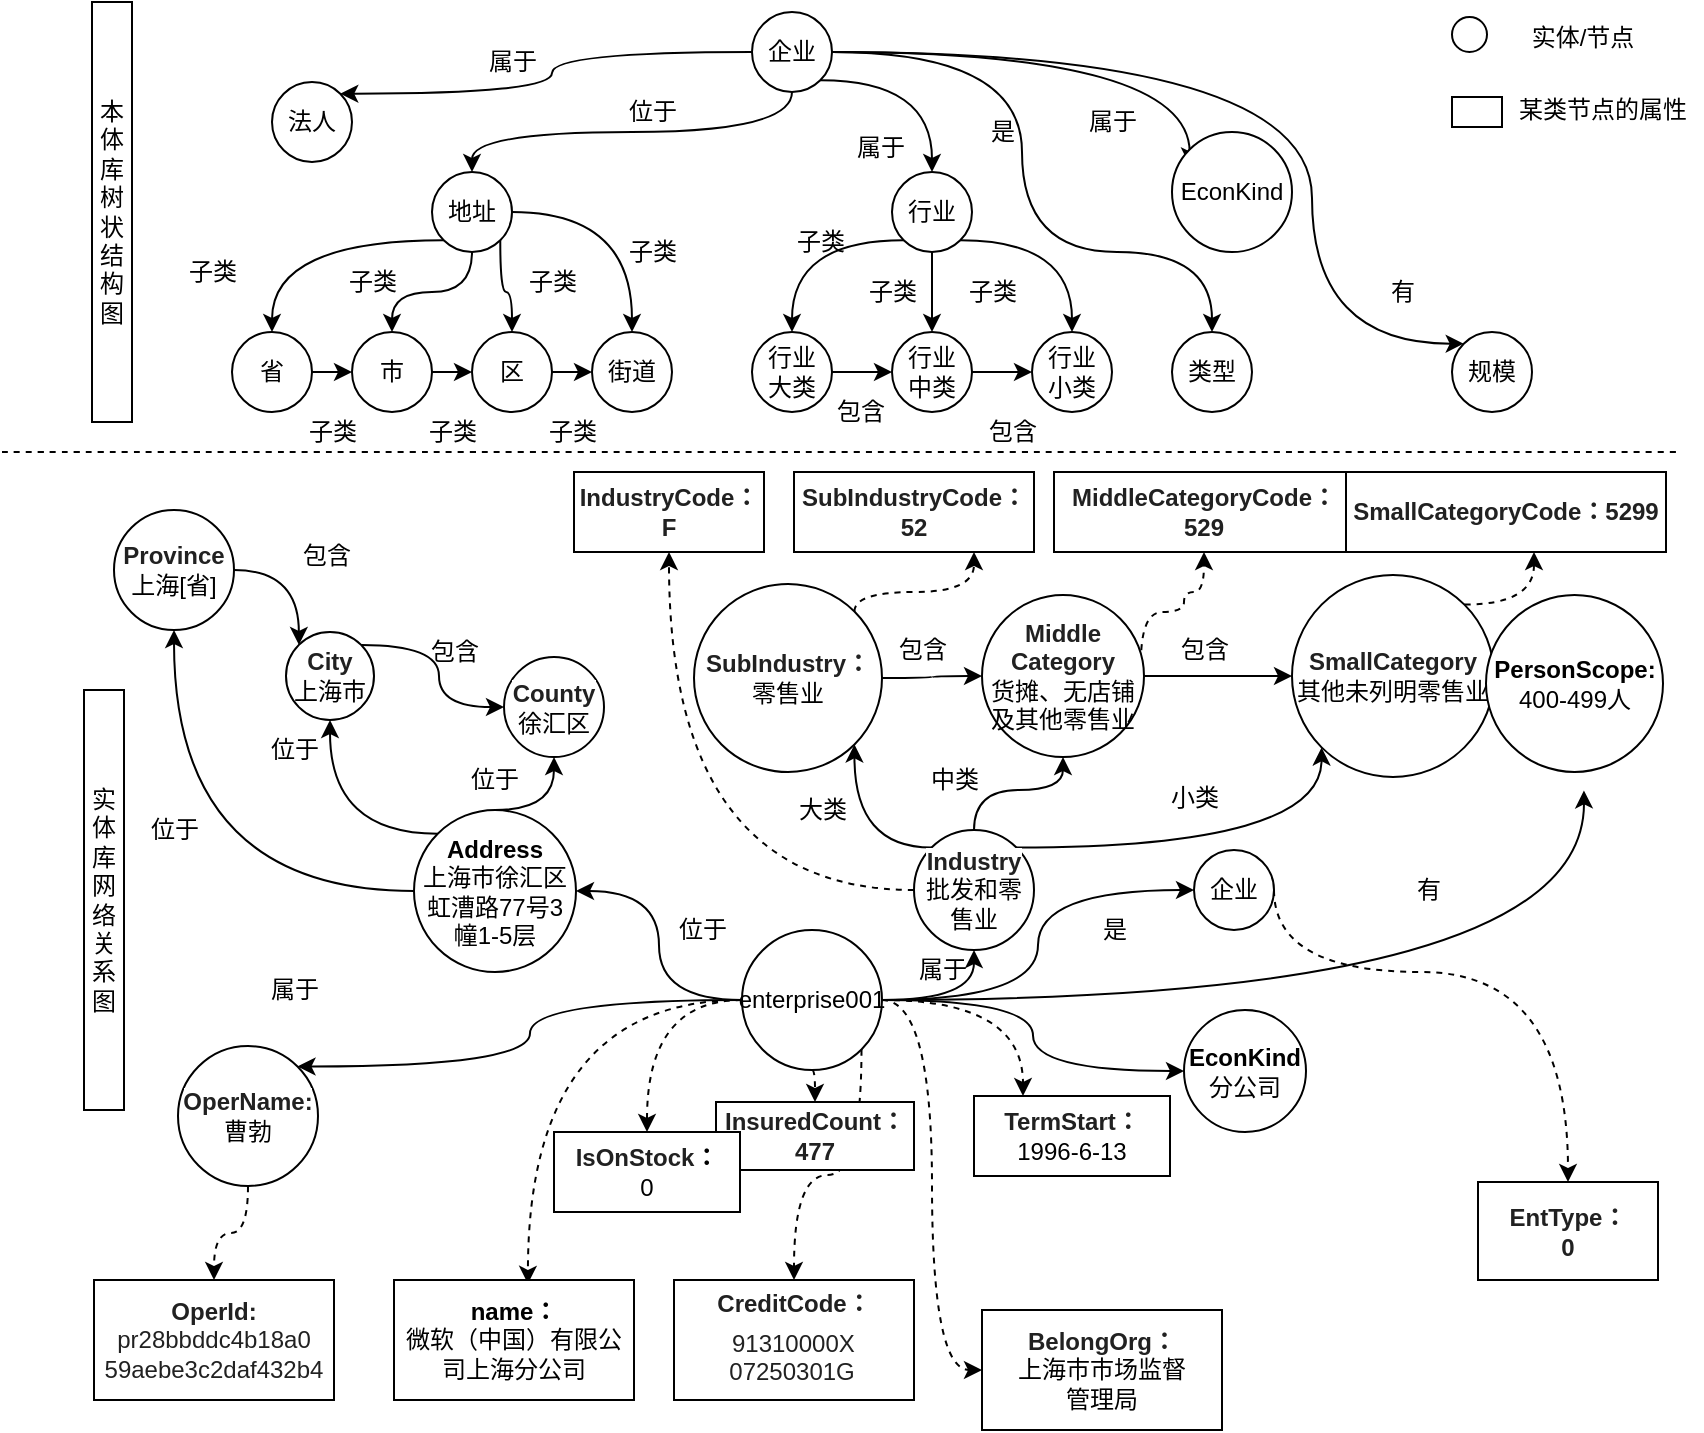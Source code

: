 <mxfile version="16.1.0" type="github">
  <diagram id="fzpYouUcjPRdYHAFQaU7" name="Page-1">
    <mxGraphModel dx="1829" dy="682" grid="1" gridSize="10" guides="1" tooltips="1" connect="1" arrows="1" fold="1" page="1" pageScale="1" pageWidth="827" pageHeight="1169" math="0" shadow="0">
      <root>
        <mxCell id="0" />
        <mxCell id="1" parent="0" />
        <mxCell id="MjRy1rSu0ClUME5qkxlQ-5" value="" style="edgeStyle=orthogonalEdgeStyle;rounded=0;orthogonalLoop=1;jettySize=auto;html=1;curved=1;entryX=0.5;entryY=0;entryDx=0;entryDy=0;exitX=0.5;exitY=1;exitDx=0;exitDy=0;" parent="1" source="MjRy1rSu0ClUME5qkxlQ-1" target="MjRy1rSu0ClUME5qkxlQ-4" edge="1">
          <mxGeometry relative="1" as="geometry" />
        </mxCell>
        <mxCell id="MjRy1rSu0ClUME5qkxlQ-34" style="edgeStyle=orthogonalEdgeStyle;curved=1;rounded=0;orthogonalLoop=1;jettySize=auto;html=1;exitX=1;exitY=1;exitDx=0;exitDy=0;entryX=0.5;entryY=0;entryDx=0;entryDy=0;" parent="1" source="MjRy1rSu0ClUME5qkxlQ-1" target="MjRy1rSu0ClUME5qkxlQ-30" edge="1">
          <mxGeometry relative="1" as="geometry" />
        </mxCell>
        <mxCell id="MjRy1rSu0ClUME5qkxlQ-202" style="edgeStyle=orthogonalEdgeStyle;curved=1;rounded=0;orthogonalLoop=1;jettySize=auto;html=1;exitX=1;exitY=0.5;exitDx=0;exitDy=0;entryX=0;entryY=0;entryDx=0;entryDy=0;" parent="1" source="MjRy1rSu0ClUME5qkxlQ-1" target="MjRy1rSu0ClUME5qkxlQ-200" edge="1">
          <mxGeometry relative="1" as="geometry">
            <Array as="points">
              <mxPoint x="622" y="131" />
              <mxPoint x="622" y="277" />
            </Array>
          </mxGeometry>
        </mxCell>
        <mxCell id="MjRy1rSu0ClUME5qkxlQ-215" style="edgeStyle=orthogonalEdgeStyle;curved=1;rounded=0;orthogonalLoop=1;jettySize=auto;html=1;exitX=0;exitY=0.5;exitDx=0;exitDy=0;entryX=1;entryY=0;entryDx=0;entryDy=0;" parent="1" source="MjRy1rSu0ClUME5qkxlQ-1" target="MjRy1rSu0ClUME5qkxlQ-214" edge="1">
          <mxGeometry relative="1" as="geometry" />
        </mxCell>
        <mxCell id="MjRy1rSu0ClUME5qkxlQ-234" style="edgeStyle=orthogonalEdgeStyle;curved=1;rounded=0;orthogonalLoop=1;jettySize=auto;html=1;exitX=1;exitY=0.5;exitDx=0;exitDy=0;entryX=0.5;entryY=0;entryDx=0;entryDy=0;" parent="1" source="MjRy1rSu0ClUME5qkxlQ-1" target="MjRy1rSu0ClUME5qkxlQ-231" edge="1">
          <mxGeometry relative="1" as="geometry">
            <Array as="points">
              <mxPoint x="477" y="131" />
              <mxPoint x="477" y="231" />
              <mxPoint x="572" y="231" />
            </Array>
          </mxGeometry>
        </mxCell>
        <mxCell id="MjRy1rSu0ClUME5qkxlQ-253" style="edgeStyle=orthogonalEdgeStyle;curved=1;rounded=0;orthogonalLoop=1;jettySize=auto;html=1;exitX=1;exitY=0.5;exitDx=0;exitDy=0;entryX=0.148;entryY=0.278;entryDx=0;entryDy=0;entryPerimeter=0;" parent="1" source="MjRy1rSu0ClUME5qkxlQ-1" target="MjRy1rSu0ClUME5qkxlQ-252" edge="1">
          <mxGeometry relative="1" as="geometry" />
        </mxCell>
        <mxCell id="MjRy1rSu0ClUME5qkxlQ-1" value="企业" style="ellipse;whiteSpace=wrap;html=1;aspect=fixed;" parent="1" vertex="1">
          <mxGeometry x="342" y="111" width="40" height="40" as="geometry" />
        </mxCell>
        <mxCell id="MjRy1rSu0ClUME5qkxlQ-18" style="edgeStyle=orthogonalEdgeStyle;curved=1;rounded=0;orthogonalLoop=1;jettySize=auto;html=1;exitX=0;exitY=1;exitDx=0;exitDy=0;entryX=0.5;entryY=0;entryDx=0;entryDy=0;" parent="1" source="MjRy1rSu0ClUME5qkxlQ-4" target="MjRy1rSu0ClUME5qkxlQ-17" edge="1">
          <mxGeometry relative="1" as="geometry" />
        </mxCell>
        <mxCell id="MjRy1rSu0ClUME5qkxlQ-19" style="edgeStyle=orthogonalEdgeStyle;curved=1;rounded=0;orthogonalLoop=1;jettySize=auto;html=1;exitX=0.5;exitY=1;exitDx=0;exitDy=0;entryX=0.5;entryY=0;entryDx=0;entryDy=0;" parent="1" source="MjRy1rSu0ClUME5qkxlQ-4" target="MjRy1rSu0ClUME5qkxlQ-10" edge="1">
          <mxGeometry relative="1" as="geometry" />
        </mxCell>
        <mxCell id="MjRy1rSu0ClUME5qkxlQ-20" style="edgeStyle=orthogonalEdgeStyle;curved=1;rounded=0;orthogonalLoop=1;jettySize=auto;html=1;exitX=1;exitY=1;exitDx=0;exitDy=0;entryX=0.5;entryY=0;entryDx=0;entryDy=0;" parent="1" source="MjRy1rSu0ClUME5qkxlQ-4" target="MjRy1rSu0ClUME5qkxlQ-7" edge="1">
          <mxGeometry relative="1" as="geometry" />
        </mxCell>
        <mxCell id="MjRy1rSu0ClUME5qkxlQ-21" style="edgeStyle=orthogonalEdgeStyle;curved=1;rounded=0;orthogonalLoop=1;jettySize=auto;html=1;exitX=1;exitY=0.5;exitDx=0;exitDy=0;entryX=0.5;entryY=0;entryDx=0;entryDy=0;" parent="1" source="MjRy1rSu0ClUME5qkxlQ-4" target="MjRy1rSu0ClUME5qkxlQ-15" edge="1">
          <mxGeometry relative="1" as="geometry" />
        </mxCell>
        <mxCell id="MjRy1rSu0ClUME5qkxlQ-4" value="地址" style="ellipse;whiteSpace=wrap;html=1;aspect=fixed;" parent="1" vertex="1">
          <mxGeometry x="182" y="191" width="40" height="40" as="geometry" />
        </mxCell>
        <mxCell id="MjRy1rSu0ClUME5qkxlQ-29" style="edgeStyle=orthogonalEdgeStyle;curved=1;rounded=0;orthogonalLoop=1;jettySize=auto;html=1;exitX=1;exitY=0.5;exitDx=0;exitDy=0;entryX=0;entryY=0.5;entryDx=0;entryDy=0;" parent="1" source="MjRy1rSu0ClUME5qkxlQ-7" target="MjRy1rSu0ClUME5qkxlQ-15" edge="1">
          <mxGeometry relative="1" as="geometry" />
        </mxCell>
        <mxCell id="MjRy1rSu0ClUME5qkxlQ-7" value="区" style="ellipse;whiteSpace=wrap;html=1;aspect=fixed;" parent="1" vertex="1">
          <mxGeometry x="202" y="271" width="40" height="40" as="geometry" />
        </mxCell>
        <mxCell id="MjRy1rSu0ClUME5qkxlQ-28" style="edgeStyle=orthogonalEdgeStyle;curved=1;rounded=0;orthogonalLoop=1;jettySize=auto;html=1;exitX=1;exitY=0.5;exitDx=0;exitDy=0;entryX=0;entryY=0.5;entryDx=0;entryDy=0;" parent="1" source="MjRy1rSu0ClUME5qkxlQ-10" target="MjRy1rSu0ClUME5qkxlQ-7" edge="1">
          <mxGeometry relative="1" as="geometry" />
        </mxCell>
        <mxCell id="MjRy1rSu0ClUME5qkxlQ-10" value="市" style="ellipse;whiteSpace=wrap;html=1;aspect=fixed;" parent="1" vertex="1">
          <mxGeometry x="142" y="271" width="40" height="40" as="geometry" />
        </mxCell>
        <mxCell id="MjRy1rSu0ClUME5qkxlQ-15" value="街道" style="ellipse;whiteSpace=wrap;html=1;aspect=fixed;" parent="1" vertex="1">
          <mxGeometry x="262" y="271" width="40" height="40" as="geometry" />
        </mxCell>
        <mxCell id="MjRy1rSu0ClUME5qkxlQ-27" style="edgeStyle=orthogonalEdgeStyle;curved=1;rounded=0;orthogonalLoop=1;jettySize=auto;html=1;exitX=1;exitY=0.5;exitDx=0;exitDy=0;entryX=0;entryY=0.5;entryDx=0;entryDy=0;" parent="1" source="MjRy1rSu0ClUME5qkxlQ-17" target="MjRy1rSu0ClUME5qkxlQ-10" edge="1">
          <mxGeometry relative="1" as="geometry" />
        </mxCell>
        <mxCell id="MjRy1rSu0ClUME5qkxlQ-17" value="省" style="ellipse;whiteSpace=wrap;html=1;aspect=fixed;" parent="1" vertex="1">
          <mxGeometry x="82" y="271" width="40" height="40" as="geometry" />
        </mxCell>
        <mxCell id="MjRy1rSu0ClUME5qkxlQ-22" value="本体库树状结构图" style="rounded=0;whiteSpace=wrap;html=1;" parent="1" vertex="1">
          <mxGeometry x="12" y="106" width="20" height="210" as="geometry" />
        </mxCell>
        <mxCell id="MjRy1rSu0ClUME5qkxlQ-23" value="实体库网络关系图" style="rounded=0;whiteSpace=wrap;html=1;" parent="1" vertex="1">
          <mxGeometry x="8" y="450" width="20" height="210" as="geometry" />
        </mxCell>
        <mxCell id="MjRy1rSu0ClUME5qkxlQ-24" value="" style="endArrow=none;dashed=1;html=1;rounded=0;curved=1;" parent="1" edge="1">
          <mxGeometry width="50" height="50" relative="1" as="geometry">
            <mxPoint x="-33" y="331" as="sourcePoint" />
            <mxPoint x="807" y="331" as="targetPoint" />
          </mxGeometry>
        </mxCell>
        <mxCell id="MjRy1rSu0ClUME5qkxlQ-26" value="位于" style="text;html=1;resizable=0;autosize=1;align=center;verticalAlign=middle;points=[];fillColor=none;strokeColor=none;rounded=0;" parent="1" vertex="1">
          <mxGeometry x="272" y="151" width="40" height="20" as="geometry" />
        </mxCell>
        <mxCell id="MjRy1rSu0ClUME5qkxlQ-45" style="edgeStyle=orthogonalEdgeStyle;curved=1;rounded=0;orthogonalLoop=1;jettySize=auto;html=1;exitX=0;exitY=1;exitDx=0;exitDy=0;entryX=0.5;entryY=0;entryDx=0;entryDy=0;" parent="1" source="MjRy1rSu0ClUME5qkxlQ-30" target="MjRy1rSu0ClUME5qkxlQ-31" edge="1">
          <mxGeometry relative="1" as="geometry" />
        </mxCell>
        <mxCell id="MjRy1rSu0ClUME5qkxlQ-46" style="edgeStyle=orthogonalEdgeStyle;curved=1;rounded=0;orthogonalLoop=1;jettySize=auto;html=1;exitX=0.5;exitY=1;exitDx=0;exitDy=0;entryX=0.5;entryY=0;entryDx=0;entryDy=0;" parent="1" source="MjRy1rSu0ClUME5qkxlQ-30" target="MjRy1rSu0ClUME5qkxlQ-32" edge="1">
          <mxGeometry relative="1" as="geometry" />
        </mxCell>
        <mxCell id="MjRy1rSu0ClUME5qkxlQ-47" style="edgeStyle=orthogonalEdgeStyle;curved=1;rounded=0;orthogonalLoop=1;jettySize=auto;html=1;exitX=1;exitY=1;exitDx=0;exitDy=0;entryX=0.5;entryY=0;entryDx=0;entryDy=0;" parent="1" source="MjRy1rSu0ClUME5qkxlQ-30" target="MjRy1rSu0ClUME5qkxlQ-33" edge="1">
          <mxGeometry relative="1" as="geometry" />
        </mxCell>
        <mxCell id="MjRy1rSu0ClUME5qkxlQ-30" value="行业" style="ellipse;whiteSpace=wrap;html=1;aspect=fixed;" parent="1" vertex="1">
          <mxGeometry x="412" y="191" width="40" height="40" as="geometry" />
        </mxCell>
        <mxCell id="MjRy1rSu0ClUME5qkxlQ-48" style="edgeStyle=orthogonalEdgeStyle;curved=1;rounded=0;orthogonalLoop=1;jettySize=auto;html=1;exitX=1;exitY=0.5;exitDx=0;exitDy=0;entryX=0;entryY=0.5;entryDx=0;entryDy=0;" parent="1" source="MjRy1rSu0ClUME5qkxlQ-31" target="MjRy1rSu0ClUME5qkxlQ-32" edge="1">
          <mxGeometry relative="1" as="geometry" />
        </mxCell>
        <mxCell id="MjRy1rSu0ClUME5qkxlQ-31" value="行业&lt;br&gt;大类" style="ellipse;whiteSpace=wrap;html=1;aspect=fixed;" parent="1" vertex="1">
          <mxGeometry x="342" y="271" width="40" height="40" as="geometry" />
        </mxCell>
        <mxCell id="MjRy1rSu0ClUME5qkxlQ-49" style="edgeStyle=orthogonalEdgeStyle;curved=1;rounded=0;orthogonalLoop=1;jettySize=auto;html=1;exitX=1;exitY=0.5;exitDx=0;exitDy=0;entryX=0;entryY=0.5;entryDx=0;entryDy=0;" parent="1" source="MjRy1rSu0ClUME5qkxlQ-32" target="MjRy1rSu0ClUME5qkxlQ-33" edge="1">
          <mxGeometry relative="1" as="geometry" />
        </mxCell>
        <mxCell id="MjRy1rSu0ClUME5qkxlQ-32" value="行业&lt;br&gt;中类" style="ellipse;whiteSpace=wrap;html=1;aspect=fixed;" parent="1" vertex="1">
          <mxGeometry x="412" y="271" width="40" height="40" as="geometry" />
        </mxCell>
        <mxCell id="MjRy1rSu0ClUME5qkxlQ-33" value="行业&lt;br&gt;小类" style="ellipse;whiteSpace=wrap;html=1;aspect=fixed;" parent="1" vertex="1">
          <mxGeometry x="482" y="271" width="40" height="40" as="geometry" />
        </mxCell>
        <mxCell id="MjRy1rSu0ClUME5qkxlQ-35" value="属于" style="text;html=1;resizable=0;autosize=1;align=center;verticalAlign=middle;points=[];fillColor=none;strokeColor=none;rounded=0;" parent="1" vertex="1">
          <mxGeometry x="386" y="168.5" width="40" height="20" as="geometry" />
        </mxCell>
        <mxCell id="MjRy1rSu0ClUME5qkxlQ-36" value="子类" style="text;html=1;resizable=0;autosize=1;align=center;verticalAlign=middle;points=[];fillColor=none;strokeColor=none;rounded=0;" parent="1" vertex="1">
          <mxGeometry x="112" y="311" width="40" height="20" as="geometry" />
        </mxCell>
        <mxCell id="MjRy1rSu0ClUME5qkxlQ-37" value="子类" style="text;html=1;resizable=0;autosize=1;align=center;verticalAlign=middle;points=[];fillColor=none;strokeColor=none;rounded=0;" parent="1" vertex="1">
          <mxGeometry x="172" y="311" width="40" height="20" as="geometry" />
        </mxCell>
        <mxCell id="MjRy1rSu0ClUME5qkxlQ-38" value="子类" style="text;html=1;resizable=0;autosize=1;align=center;verticalAlign=middle;points=[];fillColor=none;strokeColor=none;rounded=0;" parent="1" vertex="1">
          <mxGeometry x="232" y="311" width="40" height="20" as="geometry" />
        </mxCell>
        <mxCell id="MjRy1rSu0ClUME5qkxlQ-39" value="子类" style="text;html=1;resizable=0;autosize=1;align=center;verticalAlign=middle;points=[];fillColor=none;strokeColor=none;rounded=0;" parent="1" vertex="1">
          <mxGeometry x="52" y="231" width="40" height="20" as="geometry" />
        </mxCell>
        <mxCell id="MjRy1rSu0ClUME5qkxlQ-42" value="子类" style="text;html=1;resizable=0;autosize=1;align=center;verticalAlign=middle;points=[];fillColor=none;strokeColor=none;rounded=0;" parent="1" vertex="1">
          <mxGeometry x="132" y="236" width="40" height="20" as="geometry" />
        </mxCell>
        <mxCell id="MjRy1rSu0ClUME5qkxlQ-43" value="子类" style="text;html=1;resizable=0;autosize=1;align=center;verticalAlign=middle;points=[];fillColor=none;strokeColor=none;rounded=0;" parent="1" vertex="1">
          <mxGeometry x="222" y="236" width="40" height="20" as="geometry" />
        </mxCell>
        <mxCell id="MjRy1rSu0ClUME5qkxlQ-44" value="子类" style="text;html=1;resizable=0;autosize=1;align=center;verticalAlign=middle;points=[];fillColor=none;strokeColor=none;rounded=0;" parent="1" vertex="1">
          <mxGeometry x="272" y="221" width="40" height="20" as="geometry" />
        </mxCell>
        <mxCell id="MjRy1rSu0ClUME5qkxlQ-50" value="子类" style="text;html=1;resizable=0;autosize=1;align=center;verticalAlign=middle;points=[];fillColor=none;strokeColor=none;rounded=0;" parent="1" vertex="1">
          <mxGeometry x="356" y="216" width="40" height="20" as="geometry" />
        </mxCell>
        <mxCell id="MjRy1rSu0ClUME5qkxlQ-52" value="子类" style="text;html=1;resizable=0;autosize=1;align=center;verticalAlign=middle;points=[];fillColor=none;strokeColor=none;rounded=0;" parent="1" vertex="1">
          <mxGeometry x="392" y="241" width="40" height="20" as="geometry" />
        </mxCell>
        <mxCell id="MjRy1rSu0ClUME5qkxlQ-53" value="子类" style="text;html=1;resizable=0;autosize=1;align=center;verticalAlign=middle;points=[];fillColor=none;strokeColor=none;rounded=0;" parent="1" vertex="1">
          <mxGeometry x="442" y="241" width="40" height="20" as="geometry" />
        </mxCell>
        <mxCell id="MjRy1rSu0ClUME5qkxlQ-54" value="包含" style="text;html=1;resizable=0;autosize=1;align=center;verticalAlign=middle;points=[];fillColor=none;strokeColor=none;rounded=0;" parent="1" vertex="1">
          <mxGeometry x="376" y="301" width="40" height="20" as="geometry" />
        </mxCell>
        <mxCell id="MjRy1rSu0ClUME5qkxlQ-55" value="包含" style="text;html=1;resizable=0;autosize=1;align=center;verticalAlign=middle;points=[];fillColor=none;strokeColor=none;rounded=0;" parent="1" vertex="1">
          <mxGeometry x="452" y="311" width="40" height="20" as="geometry" />
        </mxCell>
        <mxCell id="MjRy1rSu0ClUME5qkxlQ-57" style="edgeStyle=orthogonalEdgeStyle;curved=1;rounded=0;orthogonalLoop=1;jettySize=auto;html=1;exitX=1;exitY=0.5;exitDx=0;exitDy=0;entryX=0.5;entryY=1;entryDx=0;entryDy=0;" parent="1" source="MjRy1rSu0ClUME5qkxlQ-58" target="MjRy1rSu0ClUME5qkxlQ-177" edge="1">
          <mxGeometry relative="1" as="geometry">
            <mxPoint x="453" y="645" as="targetPoint" />
          </mxGeometry>
        </mxCell>
        <mxCell id="MjRy1rSu0ClUME5qkxlQ-160" style="edgeStyle=orthogonalEdgeStyle;curved=1;rounded=0;orthogonalLoop=1;jettySize=auto;html=1;exitX=0;exitY=0.5;exitDx=0;exitDy=0;entryX=1;entryY=0.5;entryDx=0;entryDy=0;" parent="1" source="MjRy1rSu0ClUME5qkxlQ-58" target="MjRy1rSu0ClUME5qkxlQ-141" edge="1">
          <mxGeometry relative="1" as="geometry" />
        </mxCell>
        <mxCell id="MjRy1rSu0ClUME5qkxlQ-238" style="edgeStyle=orthogonalEdgeStyle;curved=1;rounded=0;orthogonalLoop=1;jettySize=auto;html=1;exitX=1;exitY=0.5;exitDx=0;exitDy=0;entryX=0;entryY=0.5;entryDx=0;entryDy=0;" parent="1" source="MjRy1rSu0ClUME5qkxlQ-58" target="MjRy1rSu0ClUME5qkxlQ-237" edge="1">
          <mxGeometry relative="1" as="geometry" />
        </mxCell>
        <mxCell id="MjRy1rSu0ClUME5qkxlQ-240" style="edgeStyle=orthogonalEdgeStyle;curved=1;rounded=0;orthogonalLoop=1;jettySize=auto;html=1;exitX=1;exitY=0.5;exitDx=0;exitDy=0;entryX=0.395;entryY=1.104;entryDx=0;entryDy=0;entryPerimeter=0;" parent="1" source="MjRy1rSu0ClUME5qkxlQ-58" edge="1">
          <mxGeometry relative="1" as="geometry">
            <mxPoint x="757.957" y="500.204" as="targetPoint" />
          </mxGeometry>
        </mxCell>
        <mxCell id="MjRy1rSu0ClUME5qkxlQ-256" style="edgeStyle=orthogonalEdgeStyle;curved=1;rounded=0;orthogonalLoop=1;jettySize=auto;html=1;exitX=1;exitY=0.5;exitDx=0;exitDy=0;entryX=0;entryY=0.5;entryDx=0;entryDy=0;" parent="1" source="MjRy1rSu0ClUME5qkxlQ-58" target="MjRy1rSu0ClUME5qkxlQ-255" edge="1">
          <mxGeometry relative="1" as="geometry" />
        </mxCell>
        <mxCell id="MjRy1rSu0ClUME5qkxlQ-277" style="edgeStyle=orthogonalEdgeStyle;curved=1;rounded=0;orthogonalLoop=1;jettySize=auto;html=1;exitX=0;exitY=0.5;exitDx=0;exitDy=0;entryX=1;entryY=0;entryDx=0;entryDy=0;" parent="1" source="MjRy1rSu0ClUME5qkxlQ-58" target="MjRy1rSu0ClUME5qkxlQ-217" edge="1">
          <mxGeometry relative="1" as="geometry" />
        </mxCell>
        <mxCell id="MjRy1rSu0ClUME5qkxlQ-280" style="edgeStyle=orthogonalEdgeStyle;curved=1;rounded=0;orthogonalLoop=1;jettySize=auto;html=1;exitX=0;exitY=0.5;exitDx=0;exitDy=0;entryX=0.5;entryY=0;entryDx=0;entryDy=0;dashed=1;" parent="1" source="MjRy1rSu0ClUME5qkxlQ-58" target="MjRy1rSu0ClUME5qkxlQ-223" edge="1">
          <mxGeometry relative="1" as="geometry" />
        </mxCell>
        <mxCell id="MjRy1rSu0ClUME5qkxlQ-281" style="edgeStyle=orthogonalEdgeStyle;curved=1;rounded=0;orthogonalLoop=1;jettySize=auto;html=1;exitX=0.5;exitY=1;exitDx=0;exitDy=0;entryX=0.5;entryY=0;entryDx=0;entryDy=0;dashed=1;" parent="1" source="MjRy1rSu0ClUME5qkxlQ-58" target="MjRy1rSu0ClUME5qkxlQ-208" edge="1">
          <mxGeometry relative="1" as="geometry" />
        </mxCell>
        <mxCell id="MjRy1rSu0ClUME5qkxlQ-282" style="edgeStyle=orthogonalEdgeStyle;curved=1;rounded=0;orthogonalLoop=1;jettySize=auto;html=1;exitX=1;exitY=0.5;exitDx=0;exitDy=0;entryX=0.25;entryY=0;entryDx=0;entryDy=0;dashed=1;" parent="1" source="MjRy1rSu0ClUME5qkxlQ-58" target="MjRy1rSu0ClUME5qkxlQ-209" edge="1">
          <mxGeometry relative="1" as="geometry" />
        </mxCell>
        <mxCell id="MjRy1rSu0ClUME5qkxlQ-283" style="edgeStyle=orthogonalEdgeStyle;curved=1;rounded=0;orthogonalLoop=1;jettySize=auto;html=1;exitX=0;exitY=0.5;exitDx=0;exitDy=0;entryX=0.558;entryY=0.032;entryDx=0;entryDy=0;dashed=1;entryPerimeter=0;" parent="1" source="MjRy1rSu0ClUME5qkxlQ-58" target="MjRy1rSu0ClUME5qkxlQ-194" edge="1">
          <mxGeometry relative="1" as="geometry" />
        </mxCell>
        <mxCell id="MjRy1rSu0ClUME5qkxlQ-286" style="edgeStyle=orthogonalEdgeStyle;curved=1;rounded=0;orthogonalLoop=1;jettySize=auto;html=1;exitX=1;exitY=1;exitDx=0;exitDy=0;entryX=0.5;entryY=0;entryDx=0;entryDy=0;dashed=1;" parent="1" source="MjRy1rSu0ClUME5qkxlQ-58" target="MjRy1rSu0ClUME5qkxlQ-198" edge="1">
          <mxGeometry relative="1" as="geometry" />
        </mxCell>
        <mxCell id="MjRy1rSu0ClUME5qkxlQ-287" style="edgeStyle=orthogonalEdgeStyle;curved=1;rounded=0;orthogonalLoop=1;jettySize=auto;html=1;exitX=1;exitY=0.5;exitDx=0;exitDy=0;entryX=0;entryY=0.5;entryDx=0;entryDy=0;dashed=1;" parent="1" source="MjRy1rSu0ClUME5qkxlQ-58" target="MjRy1rSu0ClUME5qkxlQ-213" edge="1">
          <mxGeometry relative="1" as="geometry" />
        </mxCell>
        <mxCell id="MjRy1rSu0ClUME5qkxlQ-58" value="enterprise001" style="ellipse;whiteSpace=wrap;html=1;aspect=fixed;" parent="1" vertex="1">
          <mxGeometry x="337" y="570" width="70" height="70" as="geometry" />
        </mxCell>
        <mxCell id="MjRy1rSu0ClUME5qkxlQ-71" value="位于" style="text;html=1;resizable=0;autosize=1;align=center;verticalAlign=middle;points=[];fillColor=none;strokeColor=none;rounded=0;" parent="1" vertex="1">
          <mxGeometry x="297" y="560" width="40" height="20" as="geometry" />
        </mxCell>
        <mxCell id="MjRy1rSu0ClUME5qkxlQ-81" value="属于" style="text;html=1;resizable=0;autosize=1;align=center;verticalAlign=middle;points=[];fillColor=none;strokeColor=none;rounded=0;" parent="1" vertex="1">
          <mxGeometry x="417" y="580" width="40" height="20" as="geometry" />
        </mxCell>
        <mxCell id="MjRy1rSu0ClUME5qkxlQ-129" value="&lt;span style=&quot;color: rgba(0 , 0 , 0 , 0.87) ; font-family: , &amp;#34;blinkmacsystemfont&amp;#34; , &amp;#34;segoe ui&amp;#34; , &amp;#34;helvetica&amp;#34; , &amp;#34;arial&amp;#34; , sans-serif , &amp;#34;apple color emoji&amp;#34; , &amp;#34;segoe ui emoji&amp;#34; , &amp;#34;segoe ui symbol&amp;#34; ; font-weight: 700 ; text-align: right ; background-color: rgb(255 , 255 , 255)&quot;&gt;County&lt;/span&gt;&lt;br&gt;徐汇区" style="ellipse;whiteSpace=wrap;html=1;aspect=fixed;" parent="1" vertex="1">
          <mxGeometry x="218" y="433.5" width="50" height="50" as="geometry" />
        </mxCell>
        <mxCell id="MjRy1rSu0ClUME5qkxlQ-274" style="edgeStyle=orthogonalEdgeStyle;curved=1;rounded=0;orthogonalLoop=1;jettySize=auto;html=1;exitX=1;exitY=0;exitDx=0;exitDy=0;entryX=0;entryY=0.5;entryDx=0;entryDy=0;" parent="1" source="MjRy1rSu0ClUME5qkxlQ-131" target="MjRy1rSu0ClUME5qkxlQ-129" edge="1">
          <mxGeometry relative="1" as="geometry" />
        </mxCell>
        <mxCell id="MjRy1rSu0ClUME5qkxlQ-131" value="&lt;span style=&quot;color: rgba(0 , 0 , 0 , 0.87) ; font-family: , &amp;#34;blinkmacsystemfont&amp;#34; , &amp;#34;segoe ui&amp;#34; , &amp;#34;helvetica&amp;#34; , &amp;#34;arial&amp;#34; , sans-serif , &amp;#34;apple color emoji&amp;#34; , &amp;#34;segoe ui emoji&amp;#34; , &amp;#34;segoe ui symbol&amp;#34; ; font-weight: 700 ; text-align: right ; background-color: rgb(255 , 255 , 255)&quot;&gt;City&lt;/span&gt;&lt;br&gt;上海市" style="ellipse;whiteSpace=wrap;html=1;aspect=fixed;" parent="1" vertex="1">
          <mxGeometry x="109" y="421" width="44" height="44" as="geometry" />
        </mxCell>
        <mxCell id="yxaskrTyuVCDoO29q2E1-2" style="edgeStyle=orthogonalEdgeStyle;rounded=0;orthogonalLoop=1;jettySize=auto;html=1;exitX=1;exitY=0.5;exitDx=0;exitDy=0;entryX=0;entryY=0;entryDx=0;entryDy=0;curved=1;" edge="1" parent="1" source="MjRy1rSu0ClUME5qkxlQ-134" target="MjRy1rSu0ClUME5qkxlQ-131">
          <mxGeometry relative="1" as="geometry" />
        </mxCell>
        <mxCell id="MjRy1rSu0ClUME5qkxlQ-134" value="&lt;span style=&quot;color: rgba(0 , 0 , 0 , 0.87) ; font-family: , &amp;#34;blinkmacsystemfont&amp;#34; , &amp;#34;segoe ui&amp;#34; , &amp;#34;helvetica&amp;#34; , &amp;#34;arial&amp;#34; , sans-serif , &amp;#34;apple color emoji&amp;#34; , &amp;#34;segoe ui emoji&amp;#34; , &amp;#34;segoe ui symbol&amp;#34; ; font-weight: 700 ; text-align: right ; background-color: rgb(255 , 255 , 255)&quot;&gt;Province&lt;/span&gt;&lt;br&gt;上海[省]" style="ellipse;whiteSpace=wrap;html=1;aspect=fixed;" parent="1" vertex="1">
          <mxGeometry x="23" y="360" width="60" height="60" as="geometry" />
        </mxCell>
        <mxCell id="MjRy1rSu0ClUME5qkxlQ-135" value="位于" style="text;html=1;resizable=0;autosize=1;align=center;verticalAlign=middle;points=[];fillColor=none;strokeColor=none;rounded=0;" parent="1" vertex="1">
          <mxGeometry x="33" y="510" width="40" height="20" as="geometry" />
        </mxCell>
        <mxCell id="MjRy1rSu0ClUME5qkxlQ-136" value="位于" style="text;html=1;resizable=0;autosize=1;align=center;verticalAlign=middle;points=[];fillColor=none;strokeColor=none;rounded=0;" parent="1" vertex="1">
          <mxGeometry x="193" y="485" width="40" height="20" as="geometry" />
        </mxCell>
        <mxCell id="MjRy1rSu0ClUME5qkxlQ-161" style="edgeStyle=orthogonalEdgeStyle;curved=1;rounded=0;orthogonalLoop=1;jettySize=auto;html=1;exitX=0;exitY=0.5;exitDx=0;exitDy=0;entryX=0.5;entryY=1;entryDx=0;entryDy=0;" parent="1" source="MjRy1rSu0ClUME5qkxlQ-141" target="MjRy1rSu0ClUME5qkxlQ-134" edge="1">
          <mxGeometry relative="1" as="geometry" />
        </mxCell>
        <mxCell id="MjRy1rSu0ClUME5qkxlQ-162" style="edgeStyle=orthogonalEdgeStyle;curved=1;rounded=0;orthogonalLoop=1;jettySize=auto;html=1;exitX=0;exitY=0;exitDx=0;exitDy=0;entryX=0.5;entryY=1;entryDx=0;entryDy=0;" parent="1" source="MjRy1rSu0ClUME5qkxlQ-141" target="MjRy1rSu0ClUME5qkxlQ-131" edge="1">
          <mxGeometry relative="1" as="geometry" />
        </mxCell>
        <mxCell id="MjRy1rSu0ClUME5qkxlQ-163" style="edgeStyle=orthogonalEdgeStyle;curved=1;rounded=0;orthogonalLoop=1;jettySize=auto;html=1;exitX=0.5;exitY=0;exitDx=0;exitDy=0;entryX=0.5;entryY=1;entryDx=0;entryDy=0;" parent="1" source="MjRy1rSu0ClUME5qkxlQ-141" target="MjRy1rSu0ClUME5qkxlQ-129" edge="1">
          <mxGeometry relative="1" as="geometry" />
        </mxCell>
        <mxCell id="MjRy1rSu0ClUME5qkxlQ-141" value="&lt;b&gt;Address&lt;/b&gt;&lt;br&gt;上海市徐汇区虹漕路77号3幢1-5层" style="ellipse;whiteSpace=wrap;html=1;aspect=fixed;" parent="1" vertex="1">
          <mxGeometry x="173" y="510" width="81" height="81" as="geometry" />
        </mxCell>
        <mxCell id="MjRy1rSu0ClUME5qkxlQ-143" value="包含" style="text;html=1;resizable=0;autosize=1;align=center;verticalAlign=middle;points=[];fillColor=none;strokeColor=none;rounded=0;" parent="1" vertex="1">
          <mxGeometry x="173" y="421" width="40" height="20" as="geometry" />
        </mxCell>
        <mxCell id="MjRy1rSu0ClUME5qkxlQ-170" style="edgeStyle=orthogonalEdgeStyle;curved=1;rounded=0;orthogonalLoop=1;jettySize=auto;html=1;exitX=1;exitY=0.5;exitDx=0;exitDy=0;entryX=0;entryY=0.5;entryDx=0;entryDy=0;" parent="1" source="MjRy1rSu0ClUME5qkxlQ-167" target="MjRy1rSu0ClUME5qkxlQ-168" edge="1">
          <mxGeometry relative="1" as="geometry" />
        </mxCell>
        <mxCell id="MjRy1rSu0ClUME5qkxlQ-267" style="edgeStyle=orthogonalEdgeStyle;curved=1;rounded=0;orthogonalLoop=1;jettySize=auto;html=1;exitX=1;exitY=0;exitDx=0;exitDy=0;entryX=0.75;entryY=1;entryDx=0;entryDy=0;dashed=1;" parent="1" source="MjRy1rSu0ClUME5qkxlQ-167" target="MjRy1rSu0ClUME5qkxlQ-246" edge="1">
          <mxGeometry relative="1" as="geometry">
            <Array as="points">
              <mxPoint x="393" y="401" />
              <mxPoint x="453" y="401" />
            </Array>
          </mxGeometry>
        </mxCell>
        <mxCell id="MjRy1rSu0ClUME5qkxlQ-167" value="&lt;span style=&quot;color: rgba(0 , 0 , 0 , 0.87) ; font-family: , &amp;#34;blinkmacsystemfont&amp;#34; , &amp;#34;segoe ui&amp;#34; , &amp;#34;helvetica&amp;#34; , &amp;#34;arial&amp;#34; , sans-serif , &amp;#34;apple color emoji&amp;#34; , &amp;#34;segoe ui emoji&amp;#34; , &amp;#34;segoe ui symbol&amp;#34; ; font-weight: 700 ; text-align: right ; background-color: rgb(255 , 255 , 255)&quot;&gt;SubIndustry：&lt;br&gt;&lt;/span&gt;零售业" style="ellipse;whiteSpace=wrap;html=1;aspect=fixed;" parent="1" vertex="1">
          <mxGeometry x="313" y="397" width="94" height="94" as="geometry" />
        </mxCell>
        <mxCell id="MjRy1rSu0ClUME5qkxlQ-171" style="edgeStyle=orthogonalEdgeStyle;curved=1;rounded=0;orthogonalLoop=1;jettySize=auto;html=1;exitX=1;exitY=0.5;exitDx=0;exitDy=0;entryX=0;entryY=0.5;entryDx=0;entryDy=0;" parent="1" source="MjRy1rSu0ClUME5qkxlQ-168" target="MjRy1rSu0ClUME5qkxlQ-169" edge="1">
          <mxGeometry relative="1" as="geometry" />
        </mxCell>
        <mxCell id="MjRy1rSu0ClUME5qkxlQ-250" style="edgeStyle=orthogonalEdgeStyle;curved=1;rounded=0;orthogonalLoop=1;jettySize=auto;html=1;exitX=0.981;exitY=0.415;exitDx=0;exitDy=0;entryX=0.5;entryY=1;entryDx=0;entryDy=0;dashed=1;exitPerimeter=0;" parent="1" source="MjRy1rSu0ClUME5qkxlQ-168" target="MjRy1rSu0ClUME5qkxlQ-249" edge="1">
          <mxGeometry relative="1" as="geometry">
            <Array as="points">
              <mxPoint x="537" y="411" />
              <mxPoint x="558" y="411" />
              <mxPoint x="558" y="401" />
              <mxPoint x="568" y="401" />
            </Array>
          </mxGeometry>
        </mxCell>
        <mxCell id="MjRy1rSu0ClUME5qkxlQ-168" value="&lt;span style=&quot;color: rgba(0 , 0 , 0 , 0.87) ; font-family: , &amp;#34;blinkmacsystemfont&amp;#34; , &amp;#34;segoe ui&amp;#34; , &amp;#34;helvetica&amp;#34; , &amp;#34;arial&amp;#34; , sans-serif , &amp;#34;apple color emoji&amp;#34; , &amp;#34;segoe ui emoji&amp;#34; , &amp;#34;segoe ui symbol&amp;#34; ; font-weight: 700 ; text-align: right ; background-color: rgb(255 , 255 , 255)&quot;&gt;Middle&lt;br&gt;Category&lt;/span&gt;&lt;br&gt;货摊、无店铺及其他零售业" style="ellipse;whiteSpace=wrap;html=1;aspect=fixed;" parent="1" vertex="1">
          <mxGeometry x="457" y="402.5" width="81" height="81" as="geometry" />
        </mxCell>
        <mxCell id="MjRy1rSu0ClUME5qkxlQ-270" style="edgeStyle=orthogonalEdgeStyle;curved=1;rounded=0;orthogonalLoop=1;jettySize=auto;html=1;exitX=1;exitY=0;exitDx=0;exitDy=0;entryX=0.5;entryY=1;entryDx=0;entryDy=0;dashed=1;" parent="1" source="MjRy1rSu0ClUME5qkxlQ-169" edge="1">
          <mxGeometry relative="1" as="geometry">
            <Array as="points">
              <mxPoint x="733" y="407" />
            </Array>
            <mxPoint x="733" y="381" as="targetPoint" />
          </mxGeometry>
        </mxCell>
        <mxCell id="MjRy1rSu0ClUME5qkxlQ-169" value="&lt;span style=&quot;color: rgba(0 , 0 , 0 , 0.87) ; font-family: , &amp;#34;blinkmacsystemfont&amp;#34; , &amp;#34;segoe ui&amp;#34; , &amp;#34;helvetica&amp;#34; , &amp;#34;arial&amp;#34; , sans-serif , &amp;#34;apple color emoji&amp;#34; , &amp;#34;segoe ui emoji&amp;#34; , &amp;#34;segoe ui symbol&amp;#34; ; font-weight: 700 ; text-align: right ; background-color: rgb(255 , 255 , 255)&quot;&gt;SmallCategory&lt;/span&gt;&lt;br&gt;其他未列明零售业" style="ellipse;whiteSpace=wrap;html=1;aspect=fixed;" parent="1" vertex="1">
          <mxGeometry x="612" y="392.5" width="101" height="101" as="geometry" />
        </mxCell>
        <mxCell id="MjRy1rSu0ClUME5qkxlQ-175" value="包含" style="text;html=1;resizable=0;autosize=1;align=center;verticalAlign=middle;points=[];fillColor=none;strokeColor=none;rounded=0;" parent="1" vertex="1">
          <mxGeometry x="548" y="420" width="40" height="20" as="geometry" />
        </mxCell>
        <mxCell id="MjRy1rSu0ClUME5qkxlQ-176" value="包含" style="text;html=1;resizable=0;autosize=1;align=center;verticalAlign=middle;points=[];fillColor=none;strokeColor=none;rounded=0;" parent="1" vertex="1">
          <mxGeometry x="407" y="420" width="40" height="20" as="geometry" />
        </mxCell>
        <mxCell id="MjRy1rSu0ClUME5qkxlQ-178" style="edgeStyle=orthogonalEdgeStyle;curved=1;rounded=0;orthogonalLoop=1;jettySize=auto;html=1;exitX=0;exitY=0;exitDx=0;exitDy=0;entryX=1;entryY=1;entryDx=0;entryDy=0;" parent="1" source="MjRy1rSu0ClUME5qkxlQ-177" target="MjRy1rSu0ClUME5qkxlQ-167" edge="1">
          <mxGeometry relative="1" as="geometry" />
        </mxCell>
        <mxCell id="MjRy1rSu0ClUME5qkxlQ-179" style="edgeStyle=orthogonalEdgeStyle;curved=1;rounded=0;orthogonalLoop=1;jettySize=auto;html=1;exitX=0.5;exitY=0;exitDx=0;exitDy=0;entryX=0.5;entryY=1;entryDx=0;entryDy=0;" parent="1" source="MjRy1rSu0ClUME5qkxlQ-177" target="MjRy1rSu0ClUME5qkxlQ-168" edge="1">
          <mxGeometry relative="1" as="geometry" />
        </mxCell>
        <mxCell id="MjRy1rSu0ClUME5qkxlQ-180" style="edgeStyle=orthogonalEdgeStyle;curved=1;rounded=0;orthogonalLoop=1;jettySize=auto;html=1;exitX=1;exitY=0;exitDx=0;exitDy=0;entryX=0;entryY=1;entryDx=0;entryDy=0;" parent="1" source="MjRy1rSu0ClUME5qkxlQ-177" target="MjRy1rSu0ClUME5qkxlQ-169" edge="1">
          <mxGeometry relative="1" as="geometry" />
        </mxCell>
        <mxCell id="MjRy1rSu0ClUME5qkxlQ-247" style="edgeStyle=orthogonalEdgeStyle;curved=1;rounded=0;orthogonalLoop=1;jettySize=auto;html=1;exitX=0;exitY=0.5;exitDx=0;exitDy=0;entryX=0.5;entryY=1;entryDx=0;entryDy=0;dashed=1;" parent="1" source="MjRy1rSu0ClUME5qkxlQ-177" target="MjRy1rSu0ClUME5qkxlQ-244" edge="1">
          <mxGeometry relative="1" as="geometry" />
        </mxCell>
        <mxCell id="MjRy1rSu0ClUME5qkxlQ-177" value="&lt;span style=&quot;color: rgba(0 , 0 , 0 , 0.87) ; font-weight: 700 ; text-align: right ; background-color: rgb(255 , 255 , 255)&quot;&gt;Industry&lt;/span&gt;&lt;br&gt;批发和零售业" style="ellipse;whiteSpace=wrap;html=1;aspect=fixed;" parent="1" vertex="1">
          <mxGeometry x="423" y="520" width="60" height="60" as="geometry" />
        </mxCell>
        <mxCell id="MjRy1rSu0ClUME5qkxlQ-181" value="大类" style="text;html=1;resizable=0;autosize=1;align=center;verticalAlign=middle;points=[];fillColor=none;strokeColor=none;rounded=0;" parent="1" vertex="1">
          <mxGeometry x="357" y="500" width="40" height="20" as="geometry" />
        </mxCell>
        <mxCell id="MjRy1rSu0ClUME5qkxlQ-182" value="中类&lt;span style=&quot;color: rgba(0 , 0 , 0 , 0) ; font-family: monospace ; font-size: 0px&quot;&gt;%3CmxGraphModel%3E%3Croot%3E%3CmxCell%20id%3D%220%22%2F%3E%3CmxCell%20id%3D%221%22%20parent%3D%220%22%2F%3E%3CmxCell%20id%3D%222%22%20value%3D%22%E4%BD%8D%E4%BA%8E%22%20style%3D%22text%3Bhtml%3D1%3Bresizable%3D0%3Bautosize%3D1%3Balign%3Dcenter%3BverticalAlign%3Dmiddle%3Bpoints%3D%5B%5D%3BfillColor%3Dnone%3BstrokeColor%3Dnone%3Brounded%3D0%3B%22%20vertex%3D%221%22%20parent%3D%221%22%3E%3CmxGeometry%20x%3D%22190%22%20y%3D%22400%22%20width%3D%2240%22%20height%3D%2220%22%20as%3D%22geometry%22%2F%3E%3C%2FmxCell%3E%3C%2Froot%3E%3C%2FmxGraphModel%3E&lt;/span&gt;" style="text;html=1;resizable=0;autosize=1;align=center;verticalAlign=middle;points=[];fillColor=none;strokeColor=none;rounded=0;" parent="1" vertex="1">
          <mxGeometry x="423" y="485" width="40" height="20" as="geometry" />
        </mxCell>
        <mxCell id="MjRy1rSu0ClUME5qkxlQ-184" value="位于" style="text;html=1;resizable=0;autosize=1;align=center;verticalAlign=middle;points=[];fillColor=none;strokeColor=none;rounded=0;" parent="1" vertex="1">
          <mxGeometry x="93" y="470" width="40" height="20" as="geometry" />
        </mxCell>
        <mxCell id="MjRy1rSu0ClUME5qkxlQ-187" value="小类" style="text;html=1;resizable=0;autosize=1;align=center;verticalAlign=middle;points=[];fillColor=none;strokeColor=none;rounded=0;" parent="1" vertex="1">
          <mxGeometry x="543" y="493.5" width="40" height="20" as="geometry" />
        </mxCell>
        <mxCell id="MjRy1rSu0ClUME5qkxlQ-188" value="" style="ellipse;whiteSpace=wrap;html=1;aspect=fixed;" parent="1" vertex="1">
          <mxGeometry x="692" y="113.5" width="17.5" height="17.5" as="geometry" />
        </mxCell>
        <mxCell id="MjRy1rSu0ClUME5qkxlQ-189" value="实体/节点" style="text;html=1;resizable=0;autosize=1;align=center;verticalAlign=middle;points=[];fillColor=none;strokeColor=none;rounded=0;" parent="1" vertex="1">
          <mxGeometry x="722" y="113.5" width="70" height="20" as="geometry" />
        </mxCell>
        <mxCell id="MjRy1rSu0ClUME5qkxlQ-192" value="" style="rounded=0;whiteSpace=wrap;html=1;" parent="1" vertex="1">
          <mxGeometry x="692" y="153.5" width="25" height="15" as="geometry" />
        </mxCell>
        <mxCell id="MjRy1rSu0ClUME5qkxlQ-193" value="某类节点的属性" style="text;html=1;resizable=0;autosize=1;align=center;verticalAlign=middle;points=[];fillColor=none;strokeColor=none;rounded=0;" parent="1" vertex="1">
          <mxGeometry x="717" y="149.5" width="100" height="20" as="geometry" />
        </mxCell>
        <mxCell id="MjRy1rSu0ClUME5qkxlQ-194" value="&lt;b&gt;name：&lt;br&gt;&lt;/b&gt;微软（中国）有限公司上海分公司" style="whiteSpace=wrap;html=1;" parent="1" vertex="1">
          <mxGeometry x="163" y="745" width="120" height="60" as="geometry" />
        </mxCell>
        <mxCell id="MjRy1rSu0ClUME5qkxlQ-198" value="&lt;span style=&quot;color: rgba(0 , 0 , 0 , 0.87) ; font-family: , &amp;#34;blinkmacsystemfont&amp;#34; , &amp;#34;segoe ui&amp;#34; , &amp;#34;helvetica&amp;#34; , &amp;#34;arial&amp;#34; , sans-serif , &amp;#34;apple color emoji&amp;#34; , &amp;#34;segoe ui emoji&amp;#34; , &amp;#34;segoe ui symbol&amp;#34; ; font-weight: 700 ; text-align: right ; background-color: rgb(255 , 255 , 255)&quot;&gt;&lt;br&gt;CreditCode：&lt;/span&gt;&lt;table border=&quot;1&quot; class=&quot;dataframe&quot; style=&quot;border-collapse: collapse ; border-spacing: 0px ; border: none ; color: rgba(0 , 0 , 0 , 0.87) ; table-layout: fixed ; margin-left: 0px ; margin-right: 0px ; margin-bottom: 1em ; font-family: , &amp;#34;blinkmacsystemfont&amp;#34; , &amp;#34;segoe ui&amp;#34; , &amp;#34;helvetica&amp;#34; , &amp;#34;arial&amp;#34; , sans-serif , &amp;#34;apple color emoji&amp;#34; , &amp;#34;segoe ui emoji&amp;#34; , &amp;#34;segoe ui symbol&amp;#34; ; background-color: rgb(255 , 255 , 255)&quot;&gt;&lt;tbody&gt;&lt;tr style=&quot;vertical-align: middle ; padding: 0.5em ; line-height: normal ; max-width: none ; border: none ; text-align: right&quot;&gt;&lt;td style=&quot;vertical-align: middle ; padding: 0.5em ; line-height: normal ; max-width: none ; border: none&quot;&gt;91310000X&lt;br&gt;07250301G&lt;br&gt;&lt;/td&gt;&lt;/tr&gt;&lt;/tbody&gt;&lt;/table&gt;" style="whiteSpace=wrap;html=1;" parent="1" vertex="1">
          <mxGeometry x="303" y="745" width="120" height="60" as="geometry" />
        </mxCell>
        <mxCell id="MjRy1rSu0ClUME5qkxlQ-200" value="规模" style="ellipse;whiteSpace=wrap;html=1;aspect=fixed;" parent="1" vertex="1">
          <mxGeometry x="692" y="271" width="40" height="40" as="geometry" />
        </mxCell>
        <mxCell id="MjRy1rSu0ClUME5qkxlQ-203" value="有" style="text;html=1;resizable=0;autosize=1;align=center;verticalAlign=middle;points=[];fillColor=none;strokeColor=none;rounded=0;" parent="1" vertex="1">
          <mxGeometry x="651.5" y="241" width="30" height="20" as="geometry" />
        </mxCell>
        <mxCell id="MjRy1rSu0ClUME5qkxlQ-204" value="&lt;b&gt;PersonScope:&lt;/b&gt;&lt;br&gt;400-499人" style="ellipse;whiteSpace=wrap;html=1;aspect=fixed;" parent="1" vertex="1">
          <mxGeometry x="709" y="402.5" width="88.5" height="88.5" as="geometry" />
        </mxCell>
        <mxCell id="MjRy1rSu0ClUME5qkxlQ-207" value="有" style="text;html=1;resizable=0;autosize=1;align=center;verticalAlign=middle;points=[];fillColor=none;strokeColor=none;rounded=0;" parent="1" vertex="1">
          <mxGeometry x="665" y="540" width="30" height="20" as="geometry" />
        </mxCell>
        <mxCell id="MjRy1rSu0ClUME5qkxlQ-208" value="&lt;span style=&quot;color: rgba(0 , 0 , 0 , 0.87) ; font-family: , &amp;#34;blinkmacsystemfont&amp;#34; , &amp;#34;segoe ui&amp;#34; , &amp;#34;helvetica&amp;#34; , &amp;#34;arial&amp;#34; , sans-serif , &amp;#34;apple color emoji&amp;#34; , &amp;#34;segoe ui emoji&amp;#34; , &amp;#34;segoe ui symbol&amp;#34; ; font-weight: 700 ; text-align: right ; background-color: rgb(255 , 255 , 255)&quot;&gt;InsuredCount：&lt;br&gt;477&lt;/span&gt;" style="whiteSpace=wrap;html=1;" parent="1" vertex="1">
          <mxGeometry x="324" y="656" width="99" height="34" as="geometry" />
        </mxCell>
        <mxCell id="MjRy1rSu0ClUME5qkxlQ-209" value="&lt;span style=&quot;color: rgba(0 , 0 , 0 , 0.87) ; font-family: , &amp;#34;blinkmacsystemfont&amp;#34; , &amp;#34;segoe ui&amp;#34; , &amp;#34;helvetica&amp;#34; , &amp;#34;arial&amp;#34; , sans-serif , &amp;#34;apple color emoji&amp;#34; , &amp;#34;segoe ui emoji&amp;#34; , &amp;#34;segoe ui symbol&amp;#34; ; font-weight: 700 ; text-align: right ; background-color: rgb(255 , 255 , 255)&quot;&gt;TermStart：&lt;br&gt;&lt;/span&gt;1996-6-13" style="whiteSpace=wrap;html=1;" parent="1" vertex="1">
          <mxGeometry x="453" y="653" width="98" height="40" as="geometry" />
        </mxCell>
        <mxCell id="MjRy1rSu0ClUME5qkxlQ-213" value="&lt;span style=&quot;color: rgba(0 , 0 , 0 , 0.87) ; font-family: , &amp;#34;blinkmacsystemfont&amp;#34; , &amp;#34;segoe ui&amp;#34; , &amp;#34;helvetica&amp;#34; , &amp;#34;arial&amp;#34; , sans-serif , &amp;#34;apple color emoji&amp;#34; , &amp;#34;segoe ui emoji&amp;#34; , &amp;#34;segoe ui symbol&amp;#34; ; font-weight: 700 ; text-align: right ; background-color: rgb(255 , 255 , 255)&quot;&gt;BelongOrg&lt;/span&gt;&lt;span style=&quot;color: rgba(0 , 0 , 0 , 0.87) ; font-family: , &amp;#34;blinkmacsystemfont&amp;#34; , &amp;#34;segoe ui&amp;#34; , &amp;#34;helvetica&amp;#34; , &amp;#34;arial&amp;#34; , sans-serif , &amp;#34;apple color emoji&amp;#34; , &amp;#34;segoe ui emoji&amp;#34; , &amp;#34;segoe ui symbol&amp;#34; ; font-weight: 700 ; text-align: right ; background-color: rgb(255 , 255 , 255)&quot;&gt;：&lt;br&gt;&lt;/span&gt;上海市市场监督&lt;br&gt;管理局" style="whiteSpace=wrap;html=1;" parent="1" vertex="1">
          <mxGeometry x="457" y="760" width="120" height="60" as="geometry" />
        </mxCell>
        <mxCell id="MjRy1rSu0ClUME5qkxlQ-214" value="法人" style="ellipse;whiteSpace=wrap;html=1;aspect=fixed;" parent="1" vertex="1">
          <mxGeometry x="102" y="146" width="40" height="40" as="geometry" />
        </mxCell>
        <mxCell id="MjRy1rSu0ClUME5qkxlQ-216" value="属于" style="text;html=1;resizable=0;autosize=1;align=center;verticalAlign=middle;points=[];fillColor=none;strokeColor=none;rounded=0;" parent="1" vertex="1">
          <mxGeometry x="202" y="126" width="40" height="20" as="geometry" />
        </mxCell>
        <mxCell id="MjRy1rSu0ClUME5qkxlQ-222" style="edgeStyle=orthogonalEdgeStyle;curved=1;rounded=0;orthogonalLoop=1;jettySize=auto;html=1;exitX=0.5;exitY=1;exitDx=0;exitDy=0;entryX=0.5;entryY=0;entryDx=0;entryDy=0;dashed=1;" parent="1" source="MjRy1rSu0ClUME5qkxlQ-217" target="MjRy1rSu0ClUME5qkxlQ-221" edge="1">
          <mxGeometry relative="1" as="geometry" />
        </mxCell>
        <mxCell id="MjRy1rSu0ClUME5qkxlQ-217" value="&lt;span style=&quot;color: rgba(0 , 0 , 0 , 0.87) ; font-family: , &amp;#34;blinkmacsystemfont&amp;#34; , &amp;#34;segoe ui&amp;#34; , &amp;#34;helvetica&amp;#34; , &amp;#34;arial&amp;#34; , sans-serif , &amp;#34;apple color emoji&amp;#34; , &amp;#34;segoe ui emoji&amp;#34; , &amp;#34;segoe ui symbol&amp;#34; ; font-weight: 700 ; text-align: right ; background-color: rgb(255 , 255 , 255)&quot;&gt;OperName:&lt;br&gt;&lt;/span&gt;曹勃" style="ellipse;whiteSpace=wrap;html=1;aspect=fixed;" parent="1" vertex="1">
          <mxGeometry x="55" y="628" width="70" height="70" as="geometry" />
        </mxCell>
        <mxCell id="MjRy1rSu0ClUME5qkxlQ-220" value="属于" style="text;html=1;resizable=0;autosize=1;align=center;verticalAlign=middle;points=[];fillColor=none;strokeColor=none;rounded=0;" parent="1" vertex="1">
          <mxGeometry x="93" y="590" width="40" height="20" as="geometry" />
        </mxCell>
        <mxCell id="MjRy1rSu0ClUME5qkxlQ-221" value="&lt;span style=&quot;color: rgba(0 , 0 , 0 , 0.87) ; font-weight: 700 ; text-align: right&quot;&gt;OperId:&lt;br&gt;&lt;/span&gt;&lt;span style=&quot;color: rgba(0 , 0 , 0 , 0.87) ; text-align: right&quot;&gt;pr28bbddc4b18a0&lt;br&gt;59aebe3c2daf432b4&lt;/span&gt;&lt;span style=&quot;color: rgba(0 , 0 , 0 , 0.87) ; font-family: , &amp;#34;blinkmacsystemfont&amp;#34; , &amp;#34;segoe ui&amp;#34; , &amp;#34;helvetica&amp;#34; , &amp;#34;arial&amp;#34; , sans-serif , &amp;#34;apple color emoji&amp;#34; , &amp;#34;segoe ui emoji&amp;#34; , &amp;#34;segoe ui symbol&amp;#34; ; font-weight: 700 ; text-align: right ; background-color: rgb(255 , 255 , 255)&quot;&gt;&lt;br&gt;&lt;/span&gt;" style="whiteSpace=wrap;html=1;" parent="1" vertex="1">
          <mxGeometry x="13" y="745" width="120" height="60" as="geometry" />
        </mxCell>
        <mxCell id="MjRy1rSu0ClUME5qkxlQ-223" value="&lt;span style=&quot;color: rgba(0 , 0 , 0 , 0.87) ; font-family: , &amp;#34;blinkmacsystemfont&amp;#34; , &amp;#34;segoe ui&amp;#34; , &amp;#34;helvetica&amp;#34; , &amp;#34;arial&amp;#34; , sans-serif , &amp;#34;apple color emoji&amp;#34; , &amp;#34;segoe ui emoji&amp;#34; , &amp;#34;segoe ui symbol&amp;#34; ; font-weight: 700 ; text-align: right ; background-color: rgb(255 , 255 , 255)&quot;&gt;IsOnStock&lt;/span&gt;&lt;b&gt;：&lt;br&gt;&lt;/b&gt;0" style="whiteSpace=wrap;html=1;" parent="1" vertex="1">
          <mxGeometry x="243" y="671" width="93" height="40" as="geometry" />
        </mxCell>
        <mxCell id="MjRy1rSu0ClUME5qkxlQ-231" value="类型" style="ellipse;whiteSpace=wrap;html=1;aspect=fixed;" parent="1" vertex="1">
          <mxGeometry x="552" y="271" width="40" height="40" as="geometry" />
        </mxCell>
        <mxCell id="MjRy1rSu0ClUME5qkxlQ-233" value="是" style="text;html=1;resizable=0;autosize=1;align=center;verticalAlign=middle;points=[];fillColor=none;strokeColor=none;rounded=0;" parent="1" vertex="1">
          <mxGeometry x="452" y="161" width="30" height="20" as="geometry" />
        </mxCell>
        <mxCell id="MjRy1rSu0ClUME5qkxlQ-265" style="edgeStyle=orthogonalEdgeStyle;curved=1;rounded=0;orthogonalLoop=1;jettySize=auto;html=1;exitX=1;exitY=0.5;exitDx=0;exitDy=0;entryX=0.5;entryY=0;entryDx=0;entryDy=0;dashed=1;" parent="1" source="MjRy1rSu0ClUME5qkxlQ-237" target="MjRy1rSu0ClUME5qkxlQ-242" edge="1">
          <mxGeometry relative="1" as="geometry">
            <Array as="points">
              <mxPoint x="603" y="591" />
              <mxPoint x="750" y="591" />
            </Array>
          </mxGeometry>
        </mxCell>
        <mxCell id="MjRy1rSu0ClUME5qkxlQ-237" value="企业" style="ellipse;whiteSpace=wrap;html=1;aspect=fixed;" parent="1" vertex="1">
          <mxGeometry x="563" y="530" width="40" height="40" as="geometry" />
        </mxCell>
        <mxCell id="MjRy1rSu0ClUME5qkxlQ-241" value="是" style="text;html=1;resizable=0;autosize=1;align=center;verticalAlign=middle;points=[];fillColor=none;strokeColor=none;rounded=0;" parent="1" vertex="1">
          <mxGeometry x="508" y="560" width="30" height="20" as="geometry" />
        </mxCell>
        <mxCell id="MjRy1rSu0ClUME5qkxlQ-242" value="&lt;span style=&quot;color: rgba(0 , 0 , 0 , 0.87) ; font-family: , &amp;#34;blinkmacsystemfont&amp;#34; , &amp;#34;segoe ui&amp;#34; , &amp;#34;helvetica&amp;#34; , &amp;#34;arial&amp;#34; , sans-serif , &amp;#34;apple color emoji&amp;#34; , &amp;#34;segoe ui emoji&amp;#34; , &amp;#34;segoe ui symbol&amp;#34; ; font-weight: 700 ; text-align: right ; background-color: rgb(255 , 255 , 255)&quot;&gt;EntType：&lt;br&gt;0&lt;br&gt;&lt;/span&gt;" style="whiteSpace=wrap;html=1;" parent="1" vertex="1">
          <mxGeometry x="705" y="696" width="90" height="49" as="geometry" />
        </mxCell>
        <mxCell id="MjRy1rSu0ClUME5qkxlQ-244" value="&lt;span style=&quot;color: rgba(0 , 0 , 0 , 0.87) ; font-family: , &amp;#34;blinkmacsystemfont&amp;#34; , &amp;#34;segoe ui&amp;#34; , &amp;#34;helvetica&amp;#34; , &amp;#34;arial&amp;#34; , sans-serif , &amp;#34;apple color emoji&amp;#34; , &amp;#34;segoe ui emoji&amp;#34; , &amp;#34;segoe ui symbol&amp;#34; ; font-weight: 700 ; text-align: right ; background-color: rgb(255 , 255 , 255)&quot;&gt;IndustryCode：&lt;br&gt;&lt;/span&gt;&lt;span style=&quot;color: rgba(0 , 0 , 0 , 0.87) ; font-family: , &amp;#34;blinkmacsystemfont&amp;#34; , &amp;#34;segoe ui&amp;#34; , &amp;#34;helvetica&amp;#34; , &amp;#34;arial&amp;#34; , sans-serif , &amp;#34;apple color emoji&amp;#34; , &amp;#34;segoe ui emoji&amp;#34; , &amp;#34;segoe ui symbol&amp;#34; ; font-weight: 700 ; text-align: right ; background-color: rgb(255 , 255 , 255)&quot;&gt;F&lt;br&gt;&lt;/span&gt;" style="whiteSpace=wrap;html=1;" parent="1" vertex="1">
          <mxGeometry x="253" y="341" width="95" height="40" as="geometry" />
        </mxCell>
        <mxCell id="MjRy1rSu0ClUME5qkxlQ-246" value="&lt;span style=&quot;color: rgba(0 , 0 , 0 , 0.87) ; font-family: , &amp;#34;blinkmacsystemfont&amp;#34; , &amp;#34;segoe ui&amp;#34; , &amp;#34;helvetica&amp;#34; , &amp;#34;arial&amp;#34; , sans-serif , &amp;#34;apple color emoji&amp;#34; , &amp;#34;segoe ui emoji&amp;#34; , &amp;#34;segoe ui symbol&amp;#34; ; font-weight: 700 ; text-align: right ; background-color: rgb(255 , 255 , 255)&quot;&gt;SubIndustryCode：&lt;br&gt;&lt;/span&gt;&lt;span style=&quot;color: rgba(0 , 0 , 0 , 0.87) ; font-family: , &amp;#34;blinkmacsystemfont&amp;#34; , &amp;#34;segoe ui&amp;#34; , &amp;#34;helvetica&amp;#34; , &amp;#34;arial&amp;#34; , sans-serif , &amp;#34;apple color emoji&amp;#34; , &amp;#34;segoe ui emoji&amp;#34; , &amp;#34;segoe ui symbol&amp;#34; ; font-weight: 700 ; text-align: right ; background-color: rgb(255 , 255 , 255)&quot;&gt;52&lt;br&gt;&lt;/span&gt;" style="whiteSpace=wrap;html=1;" parent="1" vertex="1">
          <mxGeometry x="363" y="341" width="120" height="40" as="geometry" />
        </mxCell>
        <mxCell id="MjRy1rSu0ClUME5qkxlQ-249" value="&lt;span style=&quot;color: rgba(0 , 0 , 0 , 0.87) ; font-family: , &amp;#34;blinkmacsystemfont&amp;#34; , &amp;#34;segoe ui&amp;#34; , &amp;#34;helvetica&amp;#34; , &amp;#34;arial&amp;#34; , sans-serif , &amp;#34;apple color emoji&amp;#34; , &amp;#34;segoe ui emoji&amp;#34; , &amp;#34;segoe ui symbol&amp;#34; ; font-weight: 700 ; text-align: right ; background-color: rgb(255 , 255 , 255)&quot;&gt;MiddleCategoryCode：&lt;br&gt;&lt;/span&gt;&lt;span style=&quot;color: rgba(0 , 0 , 0 , 0.87) ; font-family: , &amp;#34;blinkmacsystemfont&amp;#34; , &amp;#34;segoe ui&amp;#34; , &amp;#34;helvetica&amp;#34; , &amp;#34;arial&amp;#34; , sans-serif , &amp;#34;apple color emoji&amp;#34; , &amp;#34;segoe ui emoji&amp;#34; , &amp;#34;segoe ui symbol&amp;#34; ; font-weight: 700 ; text-align: right ; background-color: rgb(255 , 255 , 255)&quot;&gt;529&lt;br&gt;&lt;/span&gt;" style="whiteSpace=wrap;html=1;" parent="1" vertex="1">
          <mxGeometry x="493" y="341" width="150" height="40" as="geometry" />
        </mxCell>
        <mxCell id="MjRy1rSu0ClUME5qkxlQ-251" value="&lt;span style=&quot;color: rgba(0 , 0 , 0 , 0.87) ; font-family: , &amp;#34;blinkmacsystemfont&amp;#34; , &amp;#34;segoe ui&amp;#34; , &amp;#34;helvetica&amp;#34; , &amp;#34;arial&amp;#34; , sans-serif , &amp;#34;apple color emoji&amp;#34; , &amp;#34;segoe ui emoji&amp;#34; , &amp;#34;segoe ui symbol&amp;#34; ; font-weight: 700 ; text-align: right ; background-color: rgb(255 , 255 , 255)&quot;&gt;SmallCategoryCode：&lt;/span&gt;&lt;span style=&quot;color: rgba(0 , 0 , 0 , 0.87) ; font-family: , &amp;#34;blinkmacsystemfont&amp;#34; , &amp;#34;segoe ui&amp;#34; , &amp;#34;helvetica&amp;#34; , &amp;#34;arial&amp;#34; , sans-serif , &amp;#34;apple color emoji&amp;#34; , &amp;#34;segoe ui emoji&amp;#34; , &amp;#34;segoe ui symbol&amp;#34; ; font-weight: 700 ; text-align: right ; background-color: rgb(255 , 255 , 255)&quot;&gt;5299&lt;br&gt;&lt;/span&gt;" style="whiteSpace=wrap;html=1;" parent="1" vertex="1">
          <mxGeometry x="639" y="341" width="160" height="40" as="geometry" />
        </mxCell>
        <mxCell id="MjRy1rSu0ClUME5qkxlQ-252" value="EconKind" style="ellipse;whiteSpace=wrap;html=1;aspect=fixed;" parent="1" vertex="1">
          <mxGeometry x="552" y="171" width="60" height="60" as="geometry" />
        </mxCell>
        <mxCell id="MjRy1rSu0ClUME5qkxlQ-254" value="属于" style="text;html=1;resizable=0;autosize=1;align=center;verticalAlign=middle;points=[];fillColor=none;strokeColor=none;rounded=0;" parent="1" vertex="1">
          <mxGeometry x="502" y="156" width="40" height="20" as="geometry" />
        </mxCell>
        <mxCell id="MjRy1rSu0ClUME5qkxlQ-255" value="&lt;b&gt;EconKind&lt;/b&gt;&lt;br&gt;分公司" style="ellipse;whiteSpace=wrap;html=1;aspect=fixed;" parent="1" vertex="1">
          <mxGeometry x="558" y="610" width="61" height="61" as="geometry" />
        </mxCell>
        <mxCell id="yxaskrTyuVCDoO29q2E1-1" value="包含" style="text;html=1;resizable=0;autosize=1;align=center;verticalAlign=middle;points=[];fillColor=none;strokeColor=none;rounded=0;" vertex="1" parent="1">
          <mxGeometry x="109" y="372.5" width="40" height="20" as="geometry" />
        </mxCell>
      </root>
    </mxGraphModel>
  </diagram>
</mxfile>
